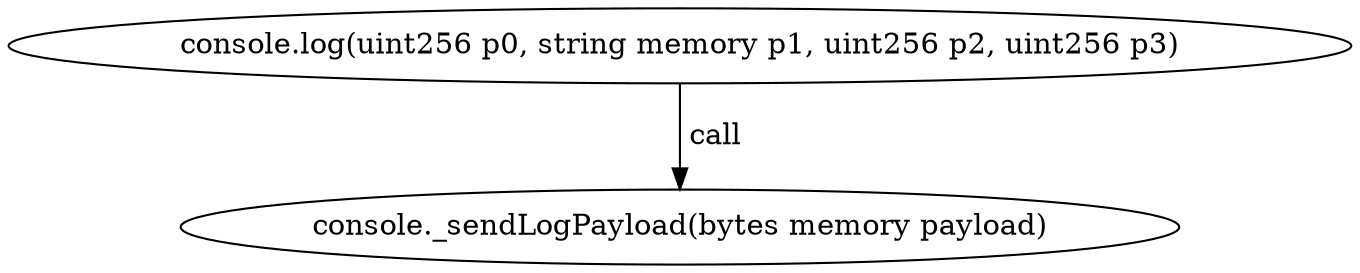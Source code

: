 digraph "" {
	graph [bb="0,0,539.22,124.8"];
	node [label="\N"];
	"console.log(uint256 p0, string memory p1, uint256 p2, uint256 p3)"	 [height=0.5,
		pos="269.61,106.8",
		width=7.4892];
	"console._sendLogPayload(bytes memory payload)"	 [height=0.5,
		pos="269.61,18",
		width=5.7372];
	"console.log(uint256 p0, string memory p1, uint256 p2, uint256 p3)" -> "console._sendLogPayload(bytes memory payload)" [key=call,
	label=" call",
	lp="281.47,62.4",
	pos="e,269.61,36.072 269.61,88.401 269.61,76.295 269.61,60.208 269.61,46.467"];
}
digraph "" {
	graph [bb="0,0,539.22,124.8"];
	node [label="\N"];
	"console.log(uint256 p0, string memory p1, uint256 p2, uint256 p3)"	 [height=0.5,
		pos="269.61,106.8",
		width=7.4892];
	"console._sendLogPayload(bytes memory payload)"	 [height=0.5,
		pos="269.61,18",
		width=5.7372];
	"console.log(uint256 p0, string memory p1, uint256 p2, uint256 p3)" -> "console._sendLogPayload(bytes memory payload)" [key=call,
	label=" call",
	lp="281.47,62.4",
	pos="e,269.61,36.072 269.61,88.401 269.61,76.295 269.61,60.208 269.61,46.467"];
}
